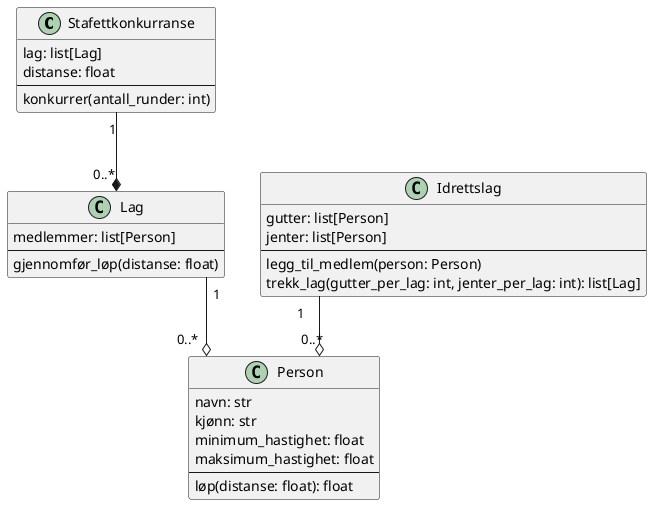 @startuml diagram

skinparam linetype ortho

class Stafettkonkurranse {
    lag: list[Lag]
    distanse: float
    --
    konkurrer(antall_runder: int)
}

class Lag {
    medlemmer: list[Person]
    --
    gjennomfør_løp(distanse: float)
}

class Idrettslag {
    gutter: list[Person]
    jenter: list[Person]
    --
    legg_til_medlem(person: Person)
    trekk_lag(gutter_per_lag: int, jenter_per_lag: int): list[Lag]
}

class Person {
    navn: str
    kjønn: str
    minimum_hastighet: float
    maksimum_hastighet: float
    --
    løp(distanse: float): float
}

Stafettkonkurranse "1" --* "0..*" Lag
Lag "1" --o "0..*" Person
Idrettslag "1" --o "0..*" Person

@enduml